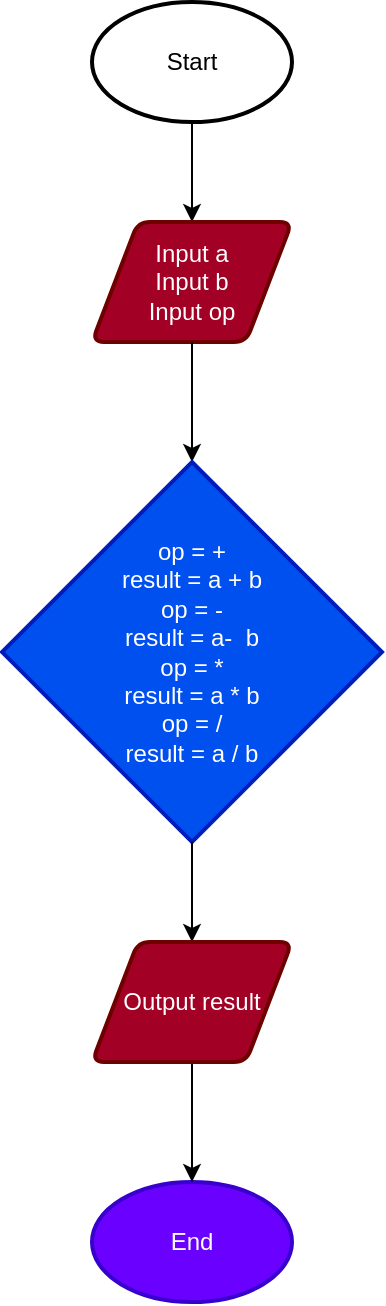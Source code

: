 <mxfile version="25.0.3">
  <diagram name="Trang-1" id="v8eITnlafHivbFQrbs-d">
    <mxGraphModel dx="1311" dy="813" grid="1" gridSize="10" guides="1" tooltips="1" connect="1" arrows="1" fold="1" page="1" pageScale="1" pageWidth="827" pageHeight="1169" math="0" shadow="0">
      <root>
        <mxCell id="0" />
        <mxCell id="1" parent="0" />
        <mxCell id="zN6aBZ8csojZSGD9TPMp-1" value="Start" style="strokeWidth=2;html=1;shape=mxgraph.flowchart.start_1;whiteSpace=wrap;" vertex="1" parent="1">
          <mxGeometry x="350" y="330" width="100" height="60" as="geometry" />
        </mxCell>
        <mxCell id="zN6aBZ8csojZSGD9TPMp-2" value="" style="endArrow=classic;html=1;rounded=0;exitX=0.5;exitY=1;exitDx=0;exitDy=0;exitPerimeter=0;" edge="1" parent="1" source="zN6aBZ8csojZSGD9TPMp-1">
          <mxGeometry width="50" height="50" relative="1" as="geometry">
            <mxPoint x="390" y="600" as="sourcePoint" />
            <mxPoint x="400" y="440" as="targetPoint" />
          </mxGeometry>
        </mxCell>
        <mxCell id="zN6aBZ8csojZSGD9TPMp-3" value="Input a&lt;div&gt;Input b&lt;/div&gt;&lt;div&gt;Input op&lt;/div&gt;" style="shape=parallelogram;html=1;strokeWidth=2;perimeter=parallelogramPerimeter;whiteSpace=wrap;rounded=1;arcSize=12;size=0.23;fillColor=#a20025;strokeColor=#6F0000;fontColor=#ffffff;" vertex="1" parent="1">
          <mxGeometry x="350" y="440" width="100" height="60" as="geometry" />
        </mxCell>
        <mxCell id="zN6aBZ8csojZSGD9TPMp-4" value="" style="endArrow=classic;html=1;rounded=0;exitX=0.5;exitY=1;exitDx=0;exitDy=0;" edge="1" parent="1" source="zN6aBZ8csojZSGD9TPMp-3">
          <mxGeometry width="50" height="50" relative="1" as="geometry">
            <mxPoint x="440" y="520" as="sourcePoint" />
            <mxPoint x="400" y="560" as="targetPoint" />
          </mxGeometry>
        </mxCell>
        <mxCell id="zN6aBZ8csojZSGD9TPMp-5" value="op = +&lt;div&gt;result = a + b&lt;/div&gt;&lt;div&gt;op = -&lt;/div&gt;&lt;div&gt;result = a-&amp;nbsp; b&lt;/div&gt;&lt;div&gt;op = *&lt;/div&gt;&lt;div&gt;result = a * b&lt;/div&gt;&lt;div&gt;op = /&lt;/div&gt;&lt;div&gt;result = a / b&lt;/div&gt;" style="strokeWidth=2;html=1;shape=mxgraph.flowchart.decision;whiteSpace=wrap;fillColor=#0050ef;strokeColor=#001DBC;fontColor=#ffffff;" vertex="1" parent="1">
          <mxGeometry x="305" y="560" width="190" height="190" as="geometry" />
        </mxCell>
        <mxCell id="zN6aBZ8csojZSGD9TPMp-6" value="" style="endArrow=classic;html=1;rounded=0;exitX=0.5;exitY=1;exitDx=0;exitDy=0;exitPerimeter=0;" edge="1" parent="1" source="zN6aBZ8csojZSGD9TPMp-5">
          <mxGeometry width="50" height="50" relative="1" as="geometry">
            <mxPoint x="390" y="600" as="sourcePoint" />
            <mxPoint x="400" y="800" as="targetPoint" />
          </mxGeometry>
        </mxCell>
        <mxCell id="zN6aBZ8csojZSGD9TPMp-7" value="End" style="strokeWidth=2;html=1;shape=mxgraph.flowchart.start_1;whiteSpace=wrap;fillColor=#6a00ff;fontColor=#ffffff;strokeColor=#3700CC;direction=west;" vertex="1" parent="1">
          <mxGeometry x="350" y="920" width="100" height="60" as="geometry" />
        </mxCell>
        <mxCell id="zN6aBZ8csojZSGD9TPMp-12" value="" style="edgeStyle=orthogonalEdgeStyle;rounded=0;orthogonalLoop=1;jettySize=auto;html=1;" edge="1" parent="1" source="zN6aBZ8csojZSGD9TPMp-10" target="zN6aBZ8csojZSGD9TPMp-7">
          <mxGeometry relative="1" as="geometry" />
        </mxCell>
        <mxCell id="zN6aBZ8csojZSGD9TPMp-10" value="Output result" style="shape=parallelogram;html=1;strokeWidth=2;perimeter=parallelogramPerimeter;whiteSpace=wrap;rounded=1;arcSize=12;size=0.23;fillColor=#a20025;fontColor=#ffffff;strokeColor=#6F0000;" vertex="1" parent="1">
          <mxGeometry x="350" y="800" width="100" height="60" as="geometry" />
        </mxCell>
      </root>
    </mxGraphModel>
  </diagram>
</mxfile>
